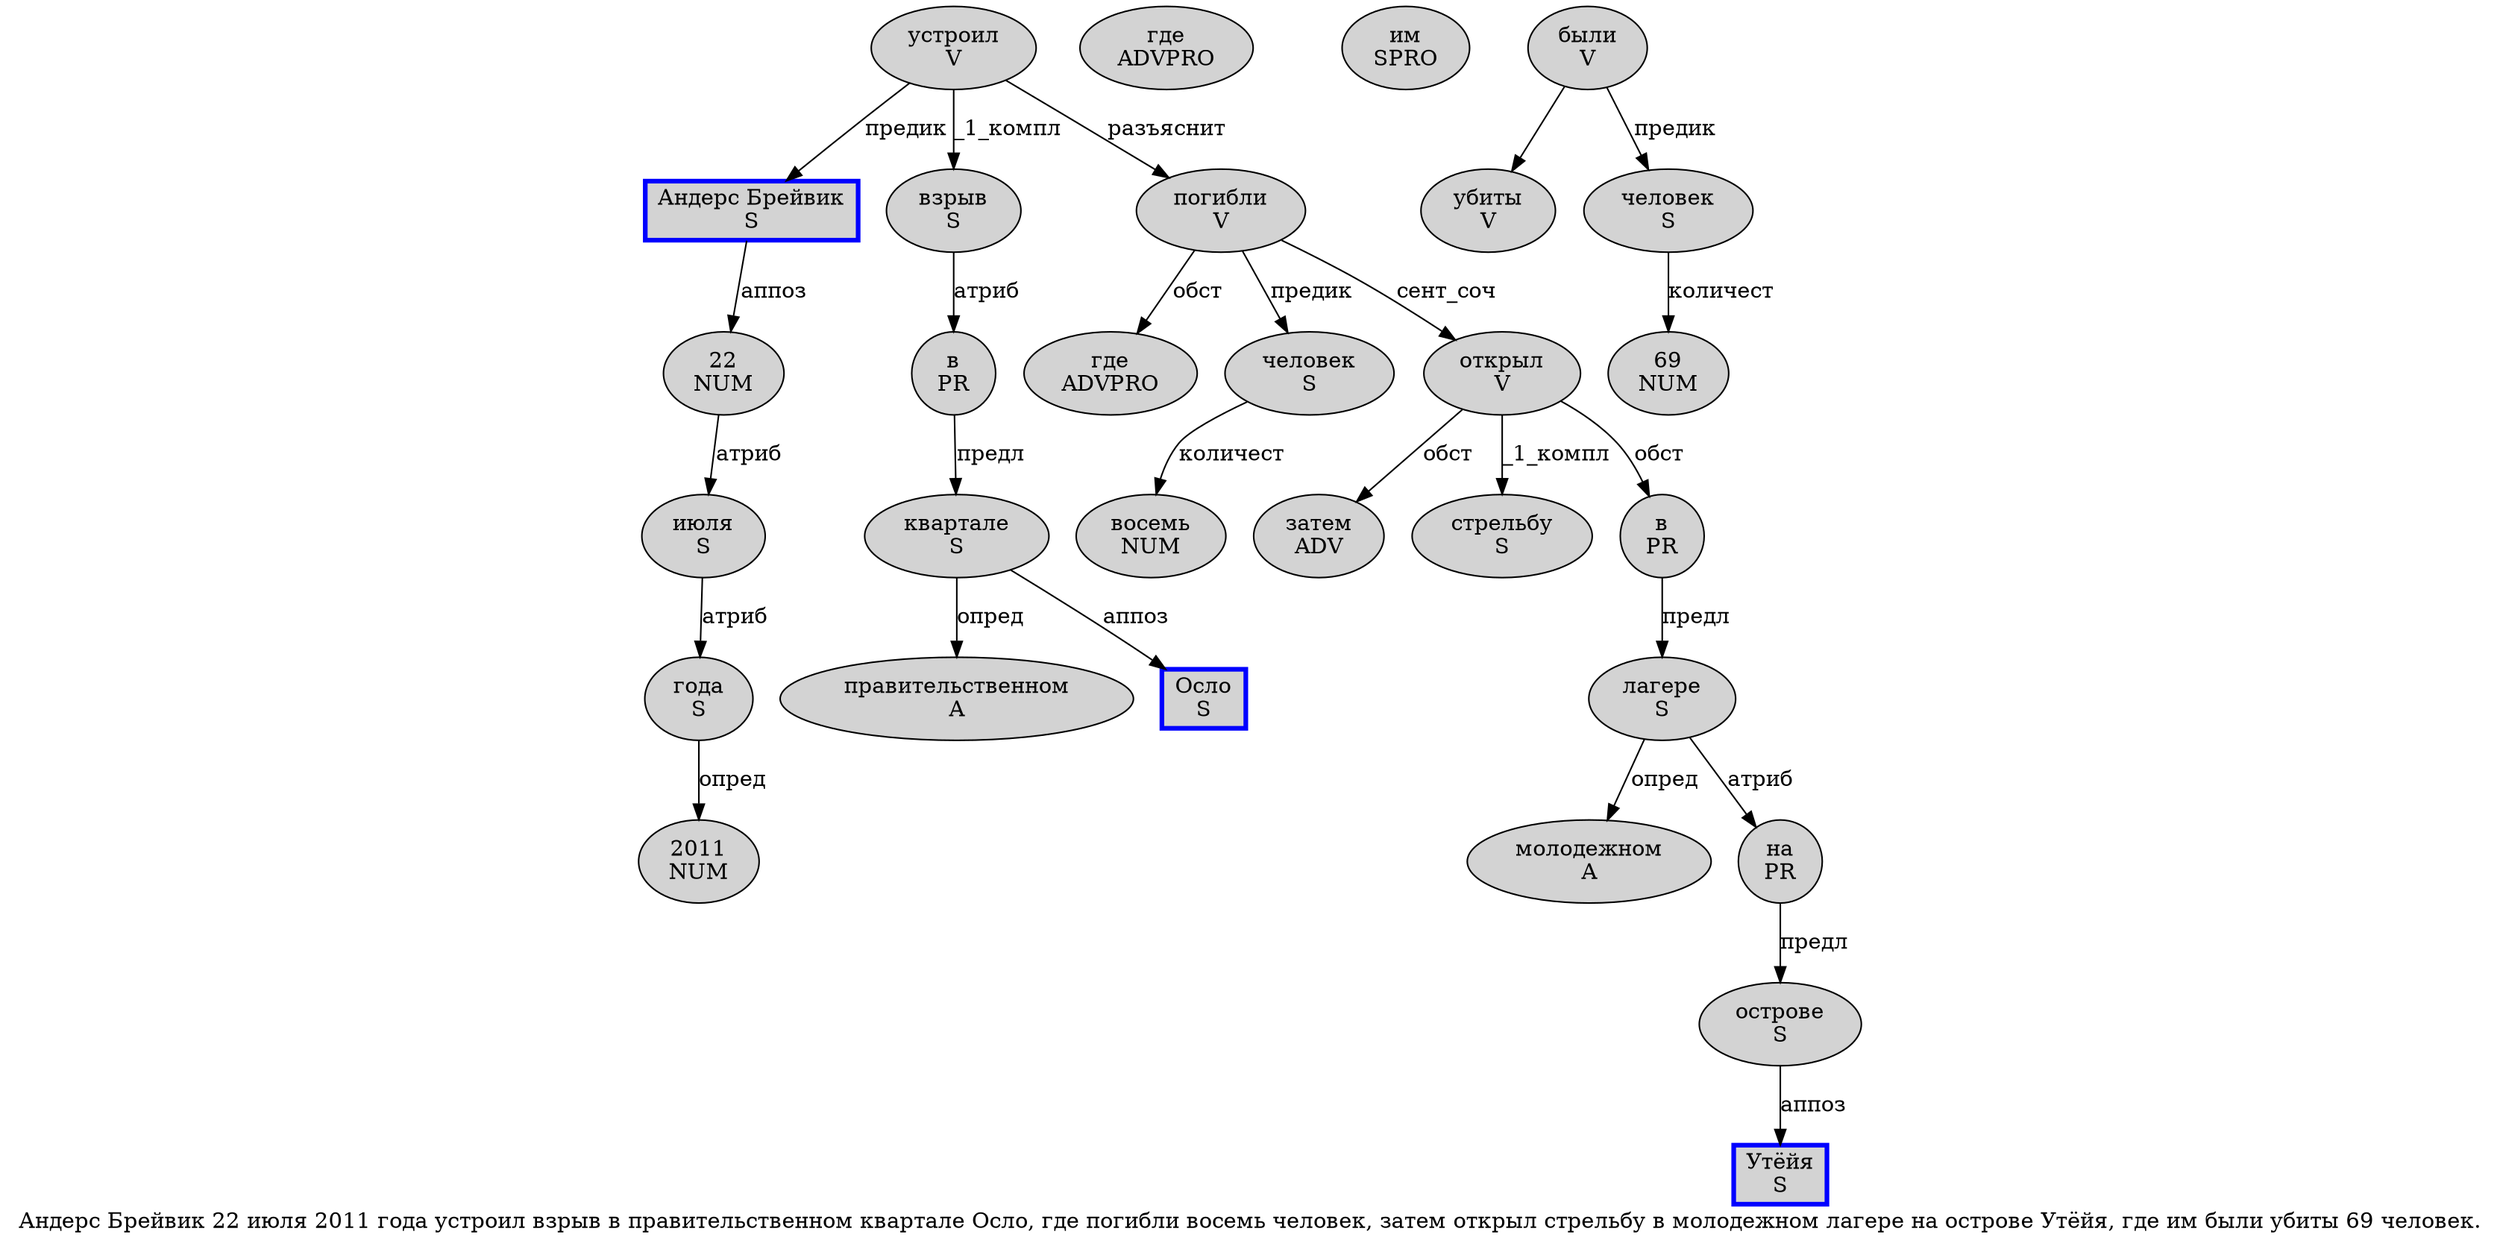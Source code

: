 digraph SENTENCE_1734 {
	graph [label="Андерс Брейвик 22 июля 2011 года устроил взрыв в правительственном квартале Осло, где погибли восемь человек, затем открыл стрельбу в молодежном лагере на острове Утёйя, где им были убиты 69 человек."]
	node [style=filled]
		0 [label="Андерс Брейвик
S" color=blue fillcolor=lightgray penwidth=3 shape=box]
		1 [label="22
NUM" color="" fillcolor=lightgray penwidth=1 shape=ellipse]
		2 [label="июля
S" color="" fillcolor=lightgray penwidth=1 shape=ellipse]
		3 [label="2011
NUM" color="" fillcolor=lightgray penwidth=1 shape=ellipse]
		4 [label="года
S" color="" fillcolor=lightgray penwidth=1 shape=ellipse]
		5 [label="устроил
V" color="" fillcolor=lightgray penwidth=1 shape=ellipse]
		6 [label="взрыв
S" color="" fillcolor=lightgray penwidth=1 shape=ellipse]
		7 [label="в
PR" color="" fillcolor=lightgray penwidth=1 shape=ellipse]
		8 [label="правительственном
A" color="" fillcolor=lightgray penwidth=1 shape=ellipse]
		9 [label="квартале
S" color="" fillcolor=lightgray penwidth=1 shape=ellipse]
		10 [label="Осло
S" color=blue fillcolor=lightgray penwidth=3 shape=box]
		12 [label="где
ADVPRO" color="" fillcolor=lightgray penwidth=1 shape=ellipse]
		13 [label="погибли
V" color="" fillcolor=lightgray penwidth=1 shape=ellipse]
		14 [label="восемь
NUM" color="" fillcolor=lightgray penwidth=1 shape=ellipse]
		15 [label="человек
S" color="" fillcolor=lightgray penwidth=1 shape=ellipse]
		17 [label="затем
ADV" color="" fillcolor=lightgray penwidth=1 shape=ellipse]
		18 [label="открыл
V" color="" fillcolor=lightgray penwidth=1 shape=ellipse]
		19 [label="стрельбу
S" color="" fillcolor=lightgray penwidth=1 shape=ellipse]
		20 [label="в
PR" color="" fillcolor=lightgray penwidth=1 shape=ellipse]
		21 [label="молодежном
A" color="" fillcolor=lightgray penwidth=1 shape=ellipse]
		22 [label="лагере
S" color="" fillcolor=lightgray penwidth=1 shape=ellipse]
		23 [label="на
PR" color="" fillcolor=lightgray penwidth=1 shape=ellipse]
		24 [label="острове
S" color="" fillcolor=lightgray penwidth=1 shape=ellipse]
		25 [label="Утёйя
S" color=blue fillcolor=lightgray penwidth=3 shape=box]
		27 [label="где
ADVPRO" color="" fillcolor=lightgray penwidth=1 shape=ellipse]
		28 [label="им
SPRO" color="" fillcolor=lightgray penwidth=1 shape=ellipse]
		29 [label="были
V" color="" fillcolor=lightgray penwidth=1 shape=ellipse]
		30 [label="убиты
V" color="" fillcolor=lightgray penwidth=1 shape=ellipse]
		31 [label="69
NUM" color="" fillcolor=lightgray penwidth=1 shape=ellipse]
		32 [label="человек
S" color="" fillcolor=lightgray penwidth=1 shape=ellipse]
			15 -> 14 [label="количест"]
			20 -> 22 [label="предл"]
			13 -> 12 [label="обст"]
			13 -> 15 [label="предик"]
			13 -> 18 [label="сент_соч"]
			24 -> 25 [label="аппоз"]
			18 -> 17 [label="обст"]
			18 -> 19 [label="_1_компл"]
			18 -> 20 [label="обст"]
			23 -> 24 [label="предл"]
			0 -> 1 [label="аппоз"]
			29 -> 30
			29 -> 32 [label="предик"]
			7 -> 9 [label="предл"]
			9 -> 8 [label="опред"]
			9 -> 10 [label="аппоз"]
			22 -> 21 [label="опред"]
			22 -> 23 [label="атриб"]
			1 -> 2 [label="атриб"]
			4 -> 3 [label="опред"]
			5 -> 0 [label="предик"]
			5 -> 6 [label="_1_компл"]
			5 -> 13 [label="разъяснит"]
			6 -> 7 [label="атриб"]
			2 -> 4 [label="атриб"]
			32 -> 31 [label="количест"]
}